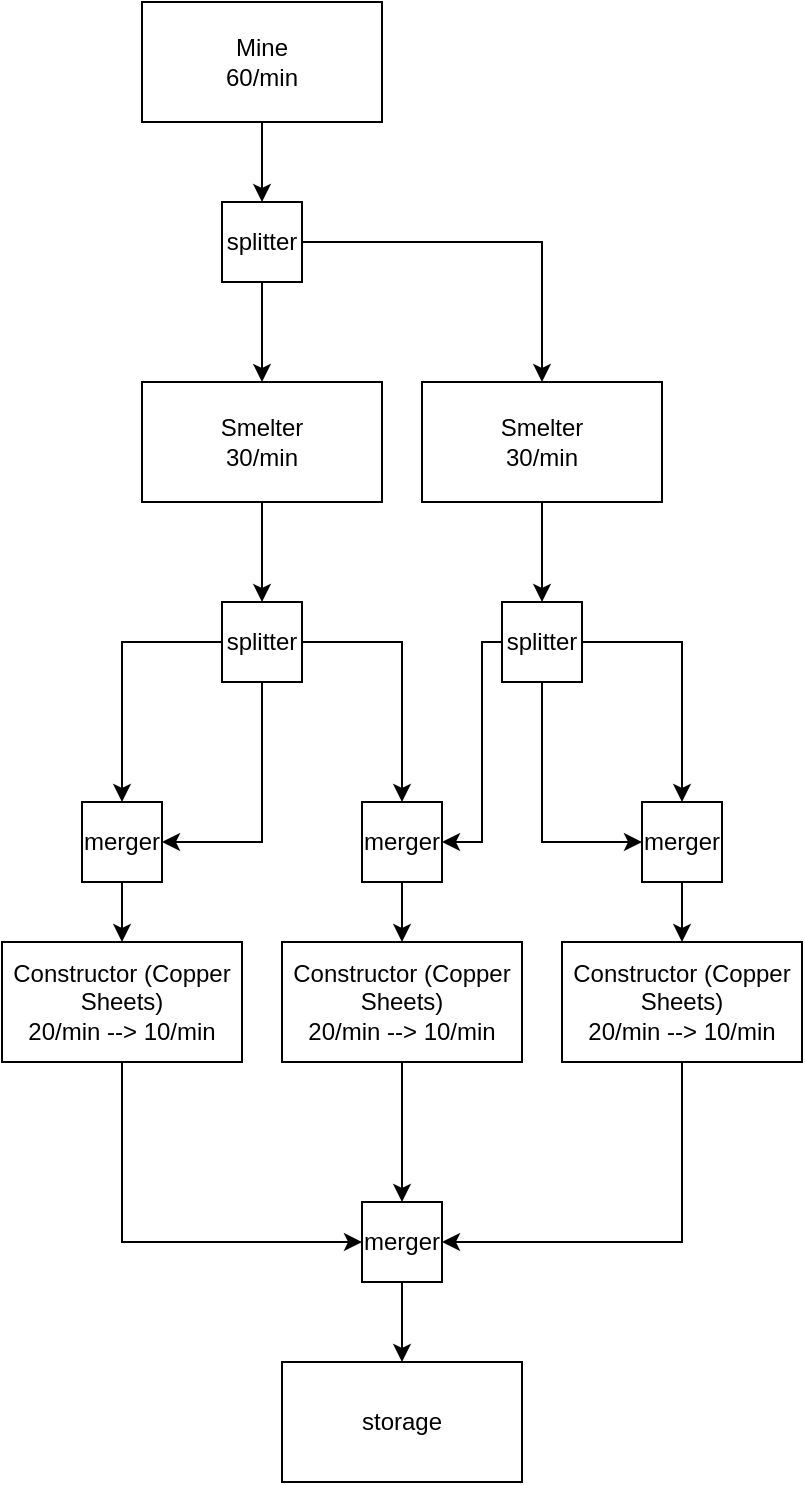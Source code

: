 <mxfile version="24.4.4" type="github">
  <diagram name="Page-1" id="SdzMSjf71srVQ02WjoAP">
    <mxGraphModel dx="1434" dy="746" grid="1" gridSize="10" guides="1" tooltips="1" connect="1" arrows="1" fold="1" page="1" pageScale="1" pageWidth="850" pageHeight="1100" math="0" shadow="0">
      <root>
        <mxCell id="0" />
        <mxCell id="1" parent="0" />
        <mxCell id="dq86FRUm5O4wCtyQpAhk-7" style="edgeStyle=orthogonalEdgeStyle;rounded=0;orthogonalLoop=1;jettySize=auto;html=1;entryX=0.5;entryY=0;entryDx=0;entryDy=0;" edge="1" parent="1" source="dq86FRUm5O4wCtyQpAhk-1" target="dq86FRUm5O4wCtyQpAhk-5">
          <mxGeometry relative="1" as="geometry" />
        </mxCell>
        <mxCell id="dq86FRUm5O4wCtyQpAhk-1" value="Mine&lt;div&gt;60/min&lt;/div&gt;" style="rounded=0;whiteSpace=wrap;html=1;" vertex="1" parent="1">
          <mxGeometry x="130" y="40" width="120" height="60" as="geometry" />
        </mxCell>
        <mxCell id="dq86FRUm5O4wCtyQpAhk-15" style="edgeStyle=orthogonalEdgeStyle;rounded=0;orthogonalLoop=1;jettySize=auto;html=1;entryX=0.5;entryY=0;entryDx=0;entryDy=0;" edge="1" parent="1" source="dq86FRUm5O4wCtyQpAhk-2" target="dq86FRUm5O4wCtyQpAhk-13">
          <mxGeometry relative="1" as="geometry" />
        </mxCell>
        <mxCell id="dq86FRUm5O4wCtyQpAhk-2" value="Smelter&lt;div&gt;30/min&lt;/div&gt;" style="rounded=0;whiteSpace=wrap;html=1;" vertex="1" parent="1">
          <mxGeometry x="130" y="230" width="120" height="60" as="geometry" />
        </mxCell>
        <mxCell id="dq86FRUm5O4wCtyQpAhk-16" style="edgeStyle=orthogonalEdgeStyle;rounded=0;orthogonalLoop=1;jettySize=auto;html=1;entryX=0.5;entryY=0;entryDx=0;entryDy=0;" edge="1" parent="1" source="dq86FRUm5O4wCtyQpAhk-3" target="dq86FRUm5O4wCtyQpAhk-14">
          <mxGeometry relative="1" as="geometry" />
        </mxCell>
        <mxCell id="dq86FRUm5O4wCtyQpAhk-3" value="Smelter&lt;div&gt;30/min&lt;/div&gt;" style="rounded=0;whiteSpace=wrap;html=1;" vertex="1" parent="1">
          <mxGeometry x="270" y="230" width="120" height="60" as="geometry" />
        </mxCell>
        <mxCell id="dq86FRUm5O4wCtyQpAhk-8" style="edgeStyle=orthogonalEdgeStyle;rounded=0;orthogonalLoop=1;jettySize=auto;html=1;entryX=0.5;entryY=0;entryDx=0;entryDy=0;" edge="1" parent="1" source="dq86FRUm5O4wCtyQpAhk-5" target="dq86FRUm5O4wCtyQpAhk-3">
          <mxGeometry relative="1" as="geometry" />
        </mxCell>
        <mxCell id="dq86FRUm5O4wCtyQpAhk-9" style="edgeStyle=orthogonalEdgeStyle;rounded=0;orthogonalLoop=1;jettySize=auto;html=1;entryX=0.5;entryY=0;entryDx=0;entryDy=0;" edge="1" parent="1" source="dq86FRUm5O4wCtyQpAhk-5" target="dq86FRUm5O4wCtyQpAhk-2">
          <mxGeometry relative="1" as="geometry" />
        </mxCell>
        <mxCell id="dq86FRUm5O4wCtyQpAhk-5" value="splitter" style="whiteSpace=wrap;html=1;aspect=fixed;" vertex="1" parent="1">
          <mxGeometry x="170" y="140" width="40" height="40" as="geometry" />
        </mxCell>
        <mxCell id="dq86FRUm5O4wCtyQpAhk-40" style="edgeStyle=orthogonalEdgeStyle;rounded=0;orthogonalLoop=1;jettySize=auto;html=1;entryX=0;entryY=0.5;entryDx=0;entryDy=0;exitX=0.5;exitY=1;exitDx=0;exitDy=0;" edge="1" parent="1" source="dq86FRUm5O4wCtyQpAhk-10" target="dq86FRUm5O4wCtyQpAhk-32">
          <mxGeometry relative="1" as="geometry" />
        </mxCell>
        <mxCell id="dq86FRUm5O4wCtyQpAhk-10" value="Constructor (Copper Sheets)&lt;div&gt;20/min --&amp;gt; 10/min&lt;/div&gt;" style="rounded=0;whiteSpace=wrap;html=1;" vertex="1" parent="1">
          <mxGeometry x="60" y="510" width="120" height="60" as="geometry" />
        </mxCell>
        <mxCell id="dq86FRUm5O4wCtyQpAhk-38" style="edgeStyle=orthogonalEdgeStyle;rounded=0;orthogonalLoop=1;jettySize=auto;html=1;entryX=0.5;entryY=0;entryDx=0;entryDy=0;" edge="1" parent="1" source="dq86FRUm5O4wCtyQpAhk-11" target="dq86FRUm5O4wCtyQpAhk-32">
          <mxGeometry relative="1" as="geometry" />
        </mxCell>
        <mxCell id="dq86FRUm5O4wCtyQpAhk-11" value="Constructor (Copper Sheets)&lt;div&gt;20/min --&amp;gt; 10/min&lt;/div&gt;" style="rounded=0;whiteSpace=wrap;html=1;" vertex="1" parent="1">
          <mxGeometry x="200" y="510" width="120" height="60" as="geometry" />
        </mxCell>
        <mxCell id="dq86FRUm5O4wCtyQpAhk-39" style="edgeStyle=orthogonalEdgeStyle;rounded=0;orthogonalLoop=1;jettySize=auto;html=1;entryX=1;entryY=0.5;entryDx=0;entryDy=0;exitX=0.5;exitY=1;exitDx=0;exitDy=0;" edge="1" parent="1" source="dq86FRUm5O4wCtyQpAhk-12" target="dq86FRUm5O4wCtyQpAhk-32">
          <mxGeometry relative="1" as="geometry" />
        </mxCell>
        <mxCell id="dq86FRUm5O4wCtyQpAhk-12" value="Constructor (Copper Sheets)&lt;div&gt;20/min --&amp;gt; 10/min&lt;/div&gt;" style="rounded=0;whiteSpace=wrap;html=1;" vertex="1" parent="1">
          <mxGeometry x="340" y="510" width="120" height="60" as="geometry" />
        </mxCell>
        <mxCell id="dq86FRUm5O4wCtyQpAhk-41" style="edgeStyle=orthogonalEdgeStyle;rounded=0;orthogonalLoop=1;jettySize=auto;html=1;entryX=0.5;entryY=0;entryDx=0;entryDy=0;" edge="1" parent="1" source="dq86FRUm5O4wCtyQpAhk-13" target="dq86FRUm5O4wCtyQpAhk-26">
          <mxGeometry relative="1" as="geometry" />
        </mxCell>
        <mxCell id="dq86FRUm5O4wCtyQpAhk-42" style="edgeStyle=orthogonalEdgeStyle;rounded=0;orthogonalLoop=1;jettySize=auto;html=1;entryX=1;entryY=0.5;entryDx=0;entryDy=0;exitX=0.5;exitY=1;exitDx=0;exitDy=0;" edge="1" parent="1" source="dq86FRUm5O4wCtyQpAhk-13" target="dq86FRUm5O4wCtyQpAhk-26">
          <mxGeometry relative="1" as="geometry" />
        </mxCell>
        <mxCell id="dq86FRUm5O4wCtyQpAhk-43" style="edgeStyle=orthogonalEdgeStyle;rounded=0;orthogonalLoop=1;jettySize=auto;html=1;entryX=0.5;entryY=0;entryDx=0;entryDy=0;" edge="1" parent="1" source="dq86FRUm5O4wCtyQpAhk-13" target="dq86FRUm5O4wCtyQpAhk-27">
          <mxGeometry relative="1" as="geometry" />
        </mxCell>
        <mxCell id="dq86FRUm5O4wCtyQpAhk-13" value="splitter" style="whiteSpace=wrap;html=1;aspect=fixed;" vertex="1" parent="1">
          <mxGeometry x="170" y="340" width="40" height="40" as="geometry" />
        </mxCell>
        <mxCell id="dq86FRUm5O4wCtyQpAhk-44" style="edgeStyle=orthogonalEdgeStyle;rounded=0;orthogonalLoop=1;jettySize=auto;html=1;entryX=1;entryY=0.5;entryDx=0;entryDy=0;" edge="1" parent="1" source="dq86FRUm5O4wCtyQpAhk-14" target="dq86FRUm5O4wCtyQpAhk-27">
          <mxGeometry relative="1" as="geometry">
            <Array as="points">
              <mxPoint x="300" y="360" />
              <mxPoint x="300" y="460" />
            </Array>
          </mxGeometry>
        </mxCell>
        <mxCell id="dq86FRUm5O4wCtyQpAhk-45" style="edgeStyle=orthogonalEdgeStyle;rounded=0;orthogonalLoop=1;jettySize=auto;html=1;entryX=0;entryY=0.5;entryDx=0;entryDy=0;exitX=0.5;exitY=1;exitDx=0;exitDy=0;" edge="1" parent="1" source="dq86FRUm5O4wCtyQpAhk-14" target="dq86FRUm5O4wCtyQpAhk-28">
          <mxGeometry relative="1" as="geometry" />
        </mxCell>
        <mxCell id="dq86FRUm5O4wCtyQpAhk-46" style="edgeStyle=orthogonalEdgeStyle;rounded=0;orthogonalLoop=1;jettySize=auto;html=1;entryX=0.5;entryY=0;entryDx=0;entryDy=0;" edge="1" parent="1" source="dq86FRUm5O4wCtyQpAhk-14" target="dq86FRUm5O4wCtyQpAhk-28">
          <mxGeometry relative="1" as="geometry" />
        </mxCell>
        <mxCell id="dq86FRUm5O4wCtyQpAhk-14" value="splitter" style="whiteSpace=wrap;html=1;aspect=fixed;" vertex="1" parent="1">
          <mxGeometry x="310" y="340" width="40" height="40" as="geometry" />
        </mxCell>
        <mxCell id="dq86FRUm5O4wCtyQpAhk-29" style="edgeStyle=orthogonalEdgeStyle;rounded=0;orthogonalLoop=1;jettySize=auto;html=1;entryX=0.5;entryY=0;entryDx=0;entryDy=0;" edge="1" parent="1" source="dq86FRUm5O4wCtyQpAhk-26" target="dq86FRUm5O4wCtyQpAhk-10">
          <mxGeometry relative="1" as="geometry" />
        </mxCell>
        <mxCell id="dq86FRUm5O4wCtyQpAhk-26" value="merger" style="whiteSpace=wrap;html=1;aspect=fixed;" vertex="1" parent="1">
          <mxGeometry x="100" y="440" width="40" height="40" as="geometry" />
        </mxCell>
        <mxCell id="dq86FRUm5O4wCtyQpAhk-30" style="edgeStyle=orthogonalEdgeStyle;rounded=0;orthogonalLoop=1;jettySize=auto;html=1;entryX=0.5;entryY=0;entryDx=0;entryDy=0;" edge="1" parent="1" source="dq86FRUm5O4wCtyQpAhk-27" target="dq86FRUm5O4wCtyQpAhk-11">
          <mxGeometry relative="1" as="geometry" />
        </mxCell>
        <mxCell id="dq86FRUm5O4wCtyQpAhk-27" value="merger" style="whiteSpace=wrap;html=1;aspect=fixed;" vertex="1" parent="1">
          <mxGeometry x="240" y="440" width="40" height="40" as="geometry" />
        </mxCell>
        <mxCell id="dq86FRUm5O4wCtyQpAhk-31" style="edgeStyle=orthogonalEdgeStyle;rounded=0;orthogonalLoop=1;jettySize=auto;html=1;entryX=0.5;entryY=0;entryDx=0;entryDy=0;" edge="1" parent="1" source="dq86FRUm5O4wCtyQpAhk-28" target="dq86FRUm5O4wCtyQpAhk-12">
          <mxGeometry relative="1" as="geometry" />
        </mxCell>
        <mxCell id="dq86FRUm5O4wCtyQpAhk-28" value="merger" style="whiteSpace=wrap;html=1;aspect=fixed;" vertex="1" parent="1">
          <mxGeometry x="380" y="440" width="40" height="40" as="geometry" />
        </mxCell>
        <mxCell id="dq86FRUm5O4wCtyQpAhk-34" style="edgeStyle=orthogonalEdgeStyle;rounded=0;orthogonalLoop=1;jettySize=auto;html=1;entryX=0.5;entryY=0;entryDx=0;entryDy=0;" edge="1" parent="1" source="dq86FRUm5O4wCtyQpAhk-32" target="dq86FRUm5O4wCtyQpAhk-33">
          <mxGeometry relative="1" as="geometry" />
        </mxCell>
        <mxCell id="dq86FRUm5O4wCtyQpAhk-32" value="merger" style="whiteSpace=wrap;html=1;aspect=fixed;" vertex="1" parent="1">
          <mxGeometry x="240" y="640" width="40" height="40" as="geometry" />
        </mxCell>
        <mxCell id="dq86FRUm5O4wCtyQpAhk-33" value="storage" style="rounded=0;whiteSpace=wrap;html=1;" vertex="1" parent="1">
          <mxGeometry x="200" y="720" width="120" height="60" as="geometry" />
        </mxCell>
      </root>
    </mxGraphModel>
  </diagram>
</mxfile>
